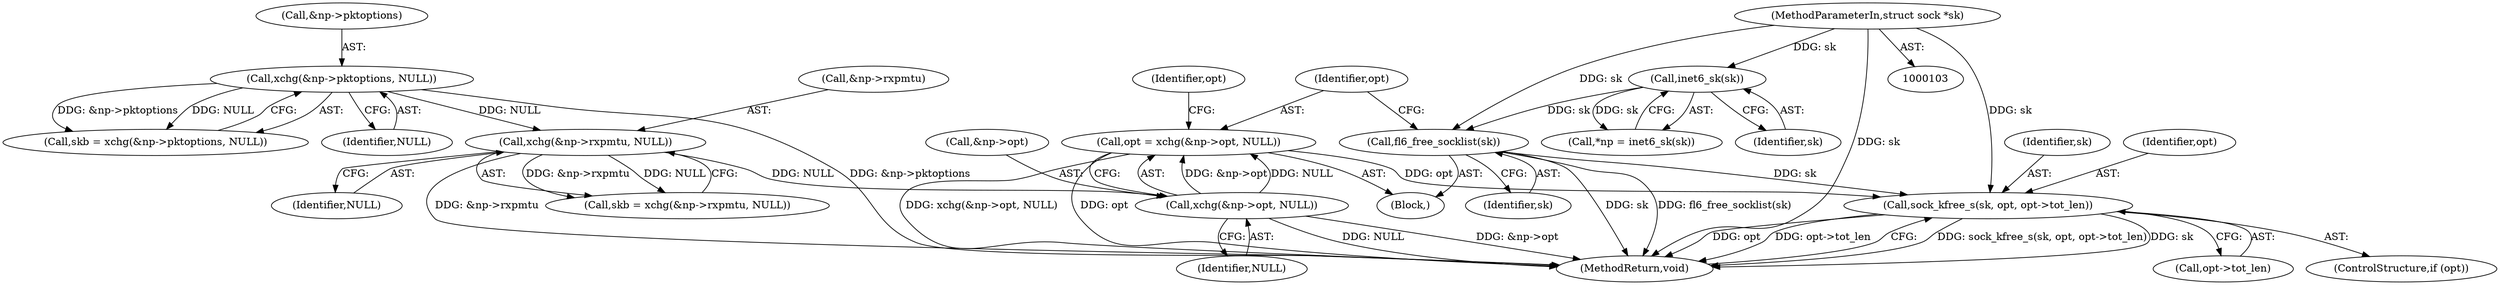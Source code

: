 digraph "0_linux_45f6fad84cc305103b28d73482b344d7f5b76f39_2@API" {
"1000149" [label="(Call,sock_kfree_s(sk, opt, opt->tot_len))"];
"1000137" [label="(Call,fl6_free_socklist(sk))"];
"1000109" [label="(Call,inet6_sk(sk))"];
"1000104" [label="(MethodParameterIn,struct sock *sk)"];
"1000139" [label="(Call,opt = xchg(&np->opt, NULL))"];
"1000141" [label="(Call,xchg(&np->opt, NULL))"];
"1000127" [label="(Call,xchg(&np->rxpmtu, NULL))"];
"1000115" [label="(Call,xchg(&np->pktoptions, NULL))"];
"1000150" [label="(Identifier,sk)"];
"1000120" [label="(Identifier,NULL)"];
"1000137" [label="(Call,fl6_free_socklist(sk))"];
"1000109" [label="(Call,inet6_sk(sk))"];
"1000149" [label="(Call,sock_kfree_s(sk, opt, opt->tot_len))"];
"1000141" [label="(Call,xchg(&np->opt, NULL))"];
"1000151" [label="(Identifier,opt)"];
"1000147" [label="(ControlStructure,if (opt))"];
"1000146" [label="(Identifier,NULL)"];
"1000152" [label="(Call,opt->tot_len)"];
"1000127" [label="(Call,xchg(&np->rxpmtu, NULL))"];
"1000139" [label="(Call,opt = xchg(&np->opt, NULL))"];
"1000105" [label="(Block,)"];
"1000125" [label="(Call,skb = xchg(&np->rxpmtu, NULL))"];
"1000107" [label="(Call,*np = inet6_sk(sk))"];
"1000115" [label="(Call,xchg(&np->pktoptions, NULL))"];
"1000132" [label="(Identifier,NULL)"];
"1000104" [label="(MethodParameterIn,struct sock *sk)"];
"1000148" [label="(Identifier,opt)"];
"1000155" [label="(MethodReturn,void)"];
"1000128" [label="(Call,&np->rxpmtu)"];
"1000116" [label="(Call,&np->pktoptions)"];
"1000138" [label="(Identifier,sk)"];
"1000113" [label="(Call,skb = xchg(&np->pktoptions, NULL))"];
"1000140" [label="(Identifier,opt)"];
"1000142" [label="(Call,&np->opt)"];
"1000110" [label="(Identifier,sk)"];
"1000149" -> "1000147"  [label="AST: "];
"1000149" -> "1000152"  [label="CFG: "];
"1000150" -> "1000149"  [label="AST: "];
"1000151" -> "1000149"  [label="AST: "];
"1000152" -> "1000149"  [label="AST: "];
"1000155" -> "1000149"  [label="CFG: "];
"1000149" -> "1000155"  [label="DDG: sock_kfree_s(sk, opt, opt->tot_len)"];
"1000149" -> "1000155"  [label="DDG: sk"];
"1000149" -> "1000155"  [label="DDG: opt"];
"1000149" -> "1000155"  [label="DDG: opt->tot_len"];
"1000137" -> "1000149"  [label="DDG: sk"];
"1000104" -> "1000149"  [label="DDG: sk"];
"1000139" -> "1000149"  [label="DDG: opt"];
"1000137" -> "1000105"  [label="AST: "];
"1000137" -> "1000138"  [label="CFG: "];
"1000138" -> "1000137"  [label="AST: "];
"1000140" -> "1000137"  [label="CFG: "];
"1000137" -> "1000155"  [label="DDG: sk"];
"1000137" -> "1000155"  [label="DDG: fl6_free_socklist(sk)"];
"1000109" -> "1000137"  [label="DDG: sk"];
"1000104" -> "1000137"  [label="DDG: sk"];
"1000109" -> "1000107"  [label="AST: "];
"1000109" -> "1000110"  [label="CFG: "];
"1000110" -> "1000109"  [label="AST: "];
"1000107" -> "1000109"  [label="CFG: "];
"1000109" -> "1000107"  [label="DDG: sk"];
"1000104" -> "1000109"  [label="DDG: sk"];
"1000104" -> "1000103"  [label="AST: "];
"1000104" -> "1000155"  [label="DDG: sk"];
"1000139" -> "1000105"  [label="AST: "];
"1000139" -> "1000141"  [label="CFG: "];
"1000140" -> "1000139"  [label="AST: "];
"1000141" -> "1000139"  [label="AST: "];
"1000148" -> "1000139"  [label="CFG: "];
"1000139" -> "1000155"  [label="DDG: xchg(&np->opt, NULL)"];
"1000139" -> "1000155"  [label="DDG: opt"];
"1000141" -> "1000139"  [label="DDG: &np->opt"];
"1000141" -> "1000139"  [label="DDG: NULL"];
"1000141" -> "1000146"  [label="CFG: "];
"1000142" -> "1000141"  [label="AST: "];
"1000146" -> "1000141"  [label="AST: "];
"1000141" -> "1000155"  [label="DDG: &np->opt"];
"1000141" -> "1000155"  [label="DDG: NULL"];
"1000127" -> "1000141"  [label="DDG: NULL"];
"1000127" -> "1000125"  [label="AST: "];
"1000127" -> "1000132"  [label="CFG: "];
"1000128" -> "1000127"  [label="AST: "];
"1000132" -> "1000127"  [label="AST: "];
"1000125" -> "1000127"  [label="CFG: "];
"1000127" -> "1000155"  [label="DDG: &np->rxpmtu"];
"1000127" -> "1000125"  [label="DDG: &np->rxpmtu"];
"1000127" -> "1000125"  [label="DDG: NULL"];
"1000115" -> "1000127"  [label="DDG: NULL"];
"1000115" -> "1000113"  [label="AST: "];
"1000115" -> "1000120"  [label="CFG: "];
"1000116" -> "1000115"  [label="AST: "];
"1000120" -> "1000115"  [label="AST: "];
"1000113" -> "1000115"  [label="CFG: "];
"1000115" -> "1000155"  [label="DDG: &np->pktoptions"];
"1000115" -> "1000113"  [label="DDG: &np->pktoptions"];
"1000115" -> "1000113"  [label="DDG: NULL"];
}
